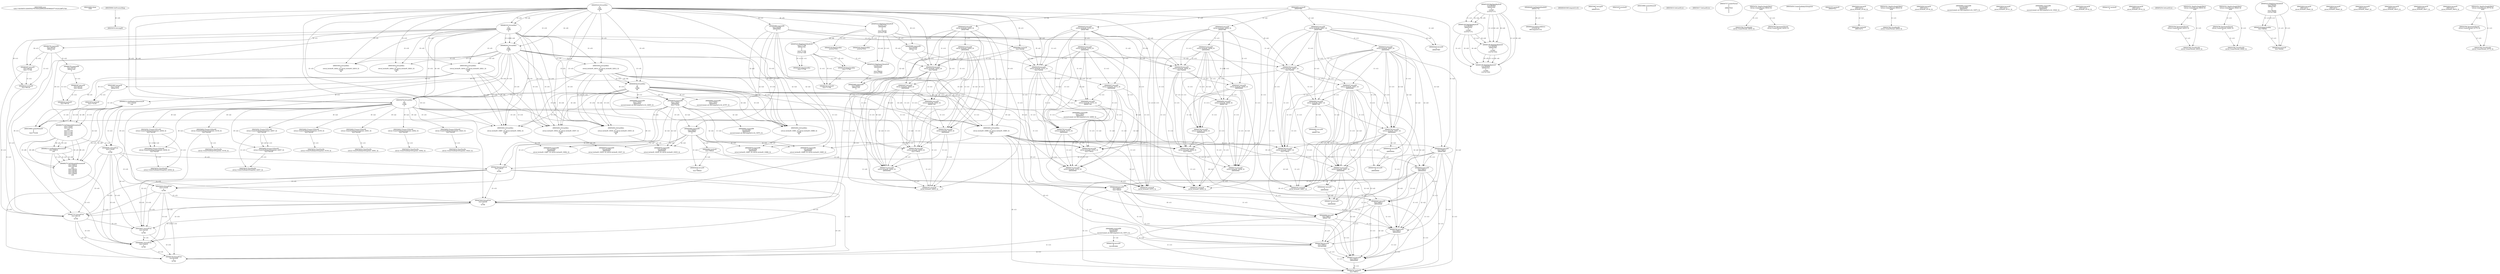 // Global SCDG with merge call
digraph {
	0 [label="268454688.main
bc6c1749356551cbd4d54ee79104b4add90ee0e5b566def377e5a4226ff727b9"]
	1 [label="268454699.Sleep
1000"]
	2 [label="268450908.GetProcessHeap
"]
	3 [label="268465424.VirtualAlloc
0
128
12288
4"]
	4 [label="268465190.RegOpenKeyExW
2147483650
268501000
0
131097
2147417172"]
	5 [label="268465489.wsprintfW
3221762048
268500964
0"]
	3 -> 5 [label="(0-->1)"]
	6 [label="268466183.VirtualAlloc
0
1024
12288
4"]
	3 -> 6 [label="(3-->3)"]
	3 -> 6 [label="(4-->4)"]
	7 [label="268466202.VirtualAlloc
0
3596
12288
4"]
	3 -> 7 [label="(3-->3)"]
	6 -> 7 [label="(3-->3)"]
	3 -> 7 [label="(4-->4)"]
	6 -> 7 [label="(4-->4)"]
	8 [label="268466212.GetWindowsDirectoryW
3221770240
256"]
	7 -> 8 [label="(0-->1)"]
	9 [label="268466270.GetVolumeInformationW
3221770240
3221770752
256
3221771776
3221771784
3221771780
3221771264
256"]
	7 -> 9 [label="(0-->1)"]
	8 -> 9 [label="(1-->1)"]
	8 -> 9 [label="(2-->3)"]
	8 -> 9 [label="(2-->8)"]
	10 [label="268465190.RegOpenKeyExW
2147483650
268501632
0
131097
2147417172"]
	4 -> 10 [label="(1-->1)"]
	4 -> 10 [label="(4-->4)"]
	4 -> 10 [label="(5-->5)"]
	11 [label="268466376.wsprintfW
3221766144
268501204
0"]
	6 -> 11 [label="(0-->1)"]
	12 [label="268466397.lstrcatW
3221766144
3221771788"]
	6 -> 12 [label="(0-->1)"]
	11 -> 12 [label="(1-->1)"]
	13 [label="268466409.GetModuleHandleW
268501752"]
	14 [label="268466416.GetProcAddress
270536744
RtlComputeCrc32"]
	13 -> 14 [label="(0-->1)"]
	15 [label="268466432.lstrlenW
3221766144"]
	6 -> 15 [label="(0-->1)"]
	11 -> 15 [label="(1-->1)"]
	12 -> 15 [label="(1-->1)"]
	16 [label="268466449.RtlComputeCrc32
"]
	17 [label="268466481.VirtualFree
3221770240
0
32768"]
	7 -> 17 [label="(0-->1)"]
	8 -> 17 [label="(1-->1)"]
	9 -> 17 [label="(1-->1)"]
	18 [label="268464882.lstrlenW
3221762048"]
	3 -> 18 [label="(0-->1)"]
	5 -> 18 [label="(1-->1)"]
	19 [label="268464893.lstrlenW
268497860"]
	20 [label="268453932.VirtualAlloc
0
retval_lstrlenW_32814_32_retval_lstrlenW_32812_32
12288
64"]
	3 -> 20 [label="(3-->3)"]
	6 -> 20 [label="(3-->3)"]
	7 -> 20 [label="(3-->3)"]
	21 [label="268453967.lstrcpyW
0
268497976"]
	22 [label="268453974.lstrlenW
0"]
	23 [label="268464425.lstrcatW
retval_lstrlenW_32827_32
268497860"]
	19 -> 23 [label="(1-->2)"]
	24 [label="268464433.lstrcatW
retval_lstrlenW_32827_32
268500944"]
	23 -> 24 [label="(1-->1)"]
	25 [label="268464439.lstrcatW
retval_lstrlenW_32827_32
3221762048"]
	23 -> 25 [label="(1-->1)"]
	24 -> 25 [label="(1-->1)"]
	3 -> 25 [label="(0-->2)"]
	5 -> 25 [label="(1-->2)"]
	18 -> 25 [label="(1-->2)"]
	26 [label="268464447.lstrcatW
retval_lstrlenW_32827_32
268500948"]
	23 -> 26 [label="(1-->1)"]
	24 -> 26 [label="(1-->1)"]
	25 -> 26 [label="(1-->1)"]
	27 [label="268464636.VirtualAlloc
0
66
12288
64"]
	3 -> 27 [label="(3-->3)"]
	6 -> 27 [label="(3-->3)"]
	7 -> 27 [label="(3-->3)"]
	20 -> 27 [label="(3-->3)"]
	20 -> 27 [label="(4-->4)"]
	28 [label="268464679.wsprintfW
3221778432
268500964
3221774336"]
	27 -> 28 [label="(0-->1)"]
	5 -> 28 [label="(2-->2)"]
	20 -> 28 [label="(0-->3)"]
	29 [label="268464692.lstrcatW
retval_lstrlenW_32827_32
268497764"]
	23 -> 29 [label="(1-->1)"]
	24 -> 29 [label="(1-->1)"]
	25 -> 29 [label="(1-->1)"]
	26 -> 29 [label="(1-->1)"]
	30 [label="268464700.lstrcatW
retval_lstrlenW_32827_32
268500944"]
	23 -> 30 [label="(1-->1)"]
	24 -> 30 [label="(1-->1)"]
	25 -> 30 [label="(1-->1)"]
	26 -> 30 [label="(1-->1)"]
	29 -> 30 [label="(1-->1)"]
	24 -> 30 [label="(2-->2)"]
	31 [label="268464706.lstrcatW
retval_lstrlenW_32827_32
3221778432"]
	23 -> 31 [label="(1-->1)"]
	24 -> 31 [label="(1-->1)"]
	25 -> 31 [label="(1-->1)"]
	26 -> 31 [label="(1-->1)"]
	29 -> 31 [label="(1-->1)"]
	30 -> 31 [label="(1-->1)"]
	27 -> 31 [label="(0-->2)"]
	28 -> 31 [label="(1-->2)"]
	32 [label="268464714.lstrcatW
retval_lstrlenW_32827_32
268500948"]
	23 -> 32 [label="(1-->1)"]
	24 -> 32 [label="(1-->1)"]
	25 -> 32 [label="(1-->1)"]
	26 -> 32 [label="(1-->1)"]
	29 -> 32 [label="(1-->1)"]
	30 -> 32 [label="(1-->1)"]
	31 -> 32 [label="(1-->1)"]
	26 -> 32 [label="(2-->2)"]
	33 [label="268464726.VirtualFree
3221778432
0
32768"]
	27 -> 33 [label="(0-->1)"]
	28 -> 33 [label="(1-->1)"]
	31 -> 33 [label="(2-->1)"]
	17 -> 33 [label="(3-->3)"]
	34 [label="268464767.lstrlenW
retval_lstrlenW_32827_32"]
	23 -> 34 [label="(1-->1)"]
	24 -> 34 [label="(1-->1)"]
	25 -> 34 [label="(1-->1)"]
	26 -> 34 [label="(1-->1)"]
	29 -> 34 [label="(1-->1)"]
	30 -> 34 [label="(1-->1)"]
	31 -> 34 [label="(1-->1)"]
	32 -> 34 [label="(1-->1)"]
	35 [label="268453998.CreateMutexW
0
0
0"]
	36 [label="268454010.GetLastError
"]
	37 [label="268454017.GetLastError
"]
	38 [label="268454043.VirtualFree
3221774336
0
32768"]
	20 -> 38 [label="(0-->1)"]
	28 -> 38 [label="(3-->1)"]
	17 -> 38 [label="(3-->3)"]
	33 -> 38 [label="(3-->3)"]
	39 [label="268467629.VirtualFree
3221762048
0
32768"]
	3 -> 39 [label="(0-->1)"]
	5 -> 39 [label="(1-->1)"]
	18 -> 39 [label="(1-->1)"]
	25 -> 39 [label="(2-->1)"]
	17 -> 39 [label="(3-->3)"]
	33 -> 39 [label="(3-->3)"]
	38 -> 39 [label="(3-->3)"]
	40 [label="268467737.VirtualFree
3221766144
0
32768"]
	6 -> 40 [label="(0-->1)"]
	11 -> 40 [label="(1-->1)"]
	12 -> 40 [label="(1-->1)"]
	15 -> 40 [label="(1-->1)"]
	17 -> 40 [label="(3-->3)"]
	33 -> 40 [label="(3-->3)"]
	38 -> 40 [label="(3-->3)"]
	39 -> 40 [label="(3-->3)"]
	41 [label="268454737.CreateThread
0
0
268447024
0
0
0"]
	42 [label="268454761.WaitForSingleObject
retval_CreateThread_32916_32
5000"]
	43 [label="268454790.CloseHandle
retval_CreateThread_32916_32"]
	42 -> 43 [label="(1-->1)"]
	44 [label="268454450.CreateToolhelp32Snapshot
2
0"]
	45 [label="268454476.VirtualAlloc
0
556
12288
4"]
	3 -> 45 [label="(3-->3)"]
	6 -> 45 [label="(3-->3)"]
	7 -> 45 [label="(3-->3)"]
	20 -> 45 [label="(3-->3)"]
	27 -> 45 [label="(3-->3)"]
	3 -> 45 [label="(4-->4)"]
	6 -> 45 [label="(4-->4)"]
	7 -> 45 [label="(4-->4)"]
	46 [label="268454533.lstrcmpiW
"]
	2 -> 46 [label="(0-->0)"]
	47 [label="268454602.Process32NextW
retval_CreateToolhelp32Snapshot_33154_32
3221782528"]
	45 -> 47 [label="(0-->2)"]
	48 [label="268454627.VirtualFree
3221782528
0
32768"]
	45 -> 48 [label="(0-->1)"]
	47 -> 48 [label="(2-->1)"]
	17 -> 48 [label="(3-->3)"]
	33 -> 48 [label="(3-->3)"]
	38 -> 48 [label="(3-->3)"]
	39 -> 48 [label="(3-->3)"]
	40 -> 48 [label="(3-->3)"]
	49 [label="268454634.CloseHandle
retval_CreateToolhelp32Snapshot_33154_32"]
	47 -> 49 [label="(1-->1)"]
	50 [label="268465190.RegOpenKeyExW
2147483650
268501000
0
131097
2147417052"]
	4 -> 50 [label="(1-->1)"]
	10 -> 50 [label="(1-->1)"]
	4 -> 50 [label="(2-->2)"]
	4 -> 50 [label="(4-->4)"]
	10 -> 50 [label="(4-->4)"]
	51 [label="268465489.wsprintfW
3221786624
268500964
0"]
	5 -> 51 [label="(2-->2)"]
	28 -> 51 [label="(2-->2)"]
	52 [label="268466212.GetWindowsDirectoryW
3221794816
256"]
	8 -> 52 [label="(2-->2)"]
	9 -> 52 [label="(3-->2)"]
	9 -> 52 [label="(8-->2)"]
	53 [label="268466270.GetVolumeInformationW
3221794816
3221795328
256
3221796352
3221796360
3221796356
3221795840
256"]
	52 -> 53 [label="(1-->1)"]
	8 -> 53 [label="(2-->3)"]
	9 -> 53 [label="(3-->3)"]
	9 -> 53 [label="(8-->3)"]
	52 -> 53 [label="(2-->3)"]
	8 -> 53 [label="(2-->8)"]
	9 -> 53 [label="(3-->8)"]
	9 -> 53 [label="(8-->8)"]
	52 -> 53 [label="(2-->8)"]
	54 [label="268465190.RegOpenKeyExW
2147483650
268501632
0
131097
2147417052"]
	4 -> 54 [label="(1-->1)"]
	10 -> 54 [label="(1-->1)"]
	50 -> 54 [label="(1-->1)"]
	10 -> 54 [label="(2-->2)"]
	4 -> 54 [label="(4-->4)"]
	10 -> 54 [label="(4-->4)"]
	50 -> 54 [label="(4-->4)"]
	50 -> 54 [label="(5-->5)"]
	55 [label="268466376.wsprintfW
3221790720
268501204
0"]
	11 -> 55 [label="(2-->2)"]
	56 [label="268466397.lstrcatW
3221790720
3221796364"]
	55 -> 56 [label="(1-->1)"]
	57 [label="268466432.lstrlenW
3221790720"]
	55 -> 57 [label="(1-->1)"]
	56 -> 57 [label="(1-->1)"]
	58 [label="268466481.VirtualFree
3221794816
0
32768"]
	52 -> 58 [label="(1-->1)"]
	53 -> 58 [label="(1-->1)"]
	17 -> 58 [label="(3-->3)"]
	33 -> 58 [label="(3-->3)"]
	38 -> 58 [label="(3-->3)"]
	39 -> 58 [label="(3-->3)"]
	40 -> 58 [label="(3-->3)"]
	48 -> 58 [label="(3-->3)"]
	59 [label="268464882.lstrlenW
3221786624"]
	51 -> 59 [label="(1-->1)"]
	60 [label="268452641.VirtualAlloc
0
retval_lstrlenW_33890_32_retval_lstrlenW_33885_32
12288
64"]
	3 -> 60 [label="(3-->3)"]
	6 -> 60 [label="(3-->3)"]
	7 -> 60 [label="(3-->3)"]
	20 -> 60 [label="(3-->3)"]
	27 -> 60 [label="(3-->3)"]
	45 -> 60 [label="(3-->3)"]
	20 -> 60 [label="(4-->4)"]
	27 -> 60 [label="(4-->4)"]
	61 [label="268464425.lstrcatW
3221798912
268497860"]
	60 -> 61 [label="(0-->1)"]
	19 -> 61 [label="(1-->2)"]
	23 -> 61 [label="(2-->2)"]
	62 [label="268464433.lstrcatW
3221798912
268500944"]
	60 -> 62 [label="(0-->1)"]
	61 -> 62 [label="(1-->1)"]
	24 -> 62 [label="(2-->2)"]
	30 -> 62 [label="(2-->2)"]
	63 [label="268464439.lstrcatW
3221798912
3221786624"]
	60 -> 63 [label="(0-->1)"]
	61 -> 63 [label="(1-->1)"]
	62 -> 63 [label="(1-->1)"]
	51 -> 63 [label="(1-->2)"]
	59 -> 63 [label="(1-->2)"]
	64 [label="268464447.lstrcatW
3221798912
268500948"]
	60 -> 64 [label="(0-->1)"]
	61 -> 64 [label="(1-->1)"]
	62 -> 64 [label="(1-->1)"]
	63 -> 64 [label="(1-->1)"]
	26 -> 64 [label="(2-->2)"]
	32 -> 64 [label="(2-->2)"]
	65 [label="268464662.wsprintfW
3221803008
268500952
unconstrained_ret_RtlComputeCrc32_33873_32"]
	66 [label="268464692.lstrcatW
3221798912
268497764"]
	60 -> 66 [label="(0-->1)"]
	61 -> 66 [label="(1-->1)"]
	62 -> 66 [label="(1-->1)"]
	63 -> 66 [label="(1-->1)"]
	64 -> 66 [label="(1-->1)"]
	29 -> 66 [label="(2-->2)"]
	67 [label="268464700.lstrcatW
3221798912
268500944"]
	60 -> 67 [label="(0-->1)"]
	61 -> 67 [label="(1-->1)"]
	62 -> 67 [label="(1-->1)"]
	63 -> 67 [label="(1-->1)"]
	64 -> 67 [label="(1-->1)"]
	66 -> 67 [label="(1-->1)"]
	24 -> 67 [label="(2-->2)"]
	30 -> 67 [label="(2-->2)"]
	62 -> 67 [label="(2-->2)"]
	68 [label="268464706.lstrcatW
3221798912
3221803008"]
	60 -> 68 [label="(0-->1)"]
	61 -> 68 [label="(1-->1)"]
	62 -> 68 [label="(1-->1)"]
	63 -> 68 [label="(1-->1)"]
	64 -> 68 [label="(1-->1)"]
	66 -> 68 [label="(1-->1)"]
	67 -> 68 [label="(1-->1)"]
	65 -> 68 [label="(1-->2)"]
	69 [label="268464714.lstrcatW
3221798912
268500948"]
	60 -> 69 [label="(0-->1)"]
	61 -> 69 [label="(1-->1)"]
	62 -> 69 [label="(1-->1)"]
	63 -> 69 [label="(1-->1)"]
	64 -> 69 [label="(1-->1)"]
	66 -> 69 [label="(1-->1)"]
	67 -> 69 [label="(1-->1)"]
	68 -> 69 [label="(1-->1)"]
	26 -> 69 [label="(2-->2)"]
	32 -> 69 [label="(2-->2)"]
	64 -> 69 [label="(2-->2)"]
	70 [label="268464726.VirtualFree
3221803008
0
32768"]
	65 -> 70 [label="(1-->1)"]
	68 -> 70 [label="(2-->1)"]
	17 -> 70 [label="(3-->3)"]
	33 -> 70 [label="(3-->3)"]
	38 -> 70 [label="(3-->3)"]
	39 -> 70 [label="(3-->3)"]
	40 -> 70 [label="(3-->3)"]
	48 -> 70 [label="(3-->3)"]
	58 -> 70 [label="(3-->3)"]
	71 [label="268464767.lstrlenW
3221798912"]
	60 -> 71 [label="(0-->1)"]
	61 -> 71 [label="(1-->1)"]
	62 -> 71 [label="(1-->1)"]
	63 -> 71 [label="(1-->1)"]
	64 -> 71 [label="(1-->1)"]
	66 -> 71 [label="(1-->1)"]
	67 -> 71 [label="(1-->1)"]
	68 -> 71 [label="(1-->1)"]
	69 -> 71 [label="(1-->1)"]
	72 [label="268452707.lstrlenW
268497912"]
	73 [label="268452834.lstrcpyW
268510272
retval_lstrlenW_35729_32"]
	74 [label="268452841.lstrlenW
268510272"]
	73 -> 74 [label="(1-->1)"]
	75 [label="268464662.wsprintfW
3221778432
268500952
unconstrained_ret_RtlComputeCrc32_32797_32"]
	27 -> 75 [label="(0-->1)"]
	76 [label="268454761.WaitForSingleObject
retval_CreateThread_32918_32
5000"]
	77 [label="268454790.CloseHandle
retval_CreateThread_32918_32"]
	76 -> 77 [label="(1-->1)"]
	78 [label="268454602.Process32NextW
retval_CreateToolhelp32Snapshot_33155_32
3221782528"]
	45 -> 78 [label="(0-->2)"]
	79 [label="268454634.CloseHandle
retval_CreateToolhelp32Snapshot_33155_32"]
	78 -> 79 [label="(1-->1)"]
	80 [label="268452641.VirtualAlloc
0
retval_lstrlenW_33891_32_retval_lstrlenW_33886_32
12288
64"]
	3 -> 80 [label="(3-->3)"]
	6 -> 80 [label="(3-->3)"]
	7 -> 80 [label="(3-->3)"]
	20 -> 80 [label="(3-->3)"]
	27 -> 80 [label="(3-->3)"]
	45 -> 80 [label="(3-->3)"]
	20 -> 80 [label="(4-->4)"]
	27 -> 80 [label="(4-->4)"]
	81 [label="268464662.wsprintfW
3221803008
268500952
unconstrained_ret_RtlComputeCrc32_33874_32"]
	75 -> 81 [label="(2-->2)"]
	82 [label="268452834.lstrcpyW
268510272
retval_lstrlenW_35730_32"]
	83 [label="268465223.RegQueryValueExW
2147417376
268500984
0
0
3221762048
2147417188"]
	3 -> 83 [label="(0-->5)"]
	84 [label="268465239.RegCloseKey
2147417376"]
	83 -> 84 [label="(1-->1)"]
	85 [label="268465489.wsprintfW
3221762048
268501104
0"]
	3 -> 85 [label="(0-->1)"]
	83 -> 85 [label="(5-->1)"]
	86 [label="268453932.VirtualAlloc
0
retval_lstrlenW_32818_32_retval_lstrlenW_32821_32
12288
64"]
	3 -> 86 [label="(3-->3)"]
	6 -> 86 [label="(3-->3)"]
	7 -> 86 [label="(3-->3)"]
	87 [label="268453967.lstrcpyW
3221774336
268497976"]
	86 -> 87 [label="(0-->1)"]
	88 [label="268453974.lstrlenW
3221774336"]
	86 -> 88 [label="(0-->1)"]
	87 -> 88 [label="(1-->1)"]
	89 [label="268464425.lstrcatW
retval_lstrlenW_32835_32
268497860"]
	19 -> 89 [label="(1-->2)"]
	90 [label="268464433.lstrcatW
retval_lstrlenW_32835_32
268500944"]
	89 -> 90 [label="(1-->1)"]
	91 [label="268464439.lstrcatW
retval_lstrlenW_32835_32
3221762048"]
	89 -> 91 [label="(1-->1)"]
	90 -> 91 [label="(1-->1)"]
	3 -> 91 [label="(0-->2)"]
	18 -> 91 [label="(1-->2)"]
	83 -> 91 [label="(5-->2)"]
	85 -> 91 [label="(1-->2)"]
	92 [label="268464447.lstrcatW
retval_lstrlenW_32835_32
268500948"]
	89 -> 92 [label="(1-->1)"]
	90 -> 92 [label="(1-->1)"]
	91 -> 92 [label="(1-->1)"]
	93 [label="268464692.lstrcatW
retval_lstrlenW_32835_32
268497764"]
	89 -> 93 [label="(1-->1)"]
	90 -> 93 [label="(1-->1)"]
	91 -> 93 [label="(1-->1)"]
	92 -> 93 [label="(1-->1)"]
	94 [label="268464700.lstrcatW
retval_lstrlenW_32835_32
268500944"]
	89 -> 94 [label="(1-->1)"]
	90 -> 94 [label="(1-->1)"]
	91 -> 94 [label="(1-->1)"]
	92 -> 94 [label="(1-->1)"]
	93 -> 94 [label="(1-->1)"]
	90 -> 94 [label="(2-->2)"]
	95 [label="268464706.lstrcatW
retval_lstrlenW_32835_32
3221778432"]
	89 -> 95 [label="(1-->1)"]
	90 -> 95 [label="(1-->1)"]
	91 -> 95 [label="(1-->1)"]
	92 -> 95 [label="(1-->1)"]
	93 -> 95 [label="(1-->1)"]
	94 -> 95 [label="(1-->1)"]
	27 -> 95 [label="(0-->2)"]
	28 -> 95 [label="(1-->2)"]
	96 [label="268464714.lstrcatW
retval_lstrlenW_32835_32
268500948"]
	89 -> 96 [label="(1-->1)"]
	90 -> 96 [label="(1-->1)"]
	91 -> 96 [label="(1-->1)"]
	92 -> 96 [label="(1-->1)"]
	93 -> 96 [label="(1-->1)"]
	94 -> 96 [label="(1-->1)"]
	95 -> 96 [label="(1-->1)"]
	92 -> 96 [label="(2-->2)"]
	97 [label="268464767.lstrlenW
retval_lstrlenW_32835_32"]
	89 -> 97 [label="(1-->1)"]
	90 -> 97 [label="(1-->1)"]
	91 -> 97 [label="(1-->1)"]
	92 -> 97 [label="(1-->1)"]
	93 -> 97 [label="(1-->1)"]
	94 -> 97 [label="(1-->1)"]
	95 -> 97 [label="(1-->1)"]
	96 -> 97 [label="(1-->1)"]
	98 [label="268453998.CreateMutexW
0
0
3221774336"]
	28 -> 98 [label="(3-->3)"]
	86 -> 98 [label="(0-->3)"]
	87 -> 98 [label="(1-->3)"]
	88 -> 98 [label="(1-->3)"]
	99 [label="268454501.Process32FirstW
retval_CreateToolhelp32Snapshot_32936_32
3221782528"]
	45 -> 99 [label="(0-->2)"]
	100 [label="268454602.Process32NextW
retval_CreateToolhelp32Snapshot_32936_32
3221782528"]
	99 -> 100 [label="(1-->1)"]
	45 -> 100 [label="(0-->2)"]
	99 -> 100 [label="(2-->2)"]
	101 [label="268454634.CloseHandle
retval_CreateToolhelp32Snapshot_32936_32"]
	99 -> 101 [label="(1-->1)"]
	100 -> 101 [label="(1-->1)"]
	102 [label="268452641.VirtualAlloc
0
retval_lstrlenW_33887_32_retval_lstrlenW_33892_32
12288
64"]
	3 -> 102 [label="(3-->3)"]
	6 -> 102 [label="(3-->3)"]
	7 -> 102 [label="(3-->3)"]
	27 -> 102 [label="(3-->3)"]
	45 -> 102 [label="(3-->3)"]
	86 -> 102 [label="(3-->3)"]
	27 -> 102 [label="(4-->4)"]
	86 -> 102 [label="(4-->4)"]
	103 [label="268464662.wsprintfW
3221803008
268500952
unconstrained_ret_RtlComputeCrc32_33875_32"]
	104 [label="268452834.lstrcpyW
268510272
retval_lstrlenW_35731_32"]
	105 [label="268454780.TerminateThread
retval_CreateThread_32916_32
0"]
	42 -> 105 [label="(1-->1)"]
	106 [label="268454501.Process32FirstW
retval_CreateToolhelp32Snapshot_32937_32
3221782528"]
	45 -> 106 [label="(0-->2)"]
	107 [label="268454602.Process32NextW
retval_CreateToolhelp32Snapshot_32937_32
3221782528"]
	106 -> 107 [label="(1-->1)"]
	45 -> 107 [label="(0-->2)"]
	106 -> 107 [label="(2-->2)"]
	108 [label="268454634.CloseHandle
retval_CreateToolhelp32Snapshot_32937_32"]
	106 -> 108 [label="(1-->1)"]
	107 -> 108 [label="(1-->1)"]
	109 [label="268452641.VirtualAlloc
0
retval_lstrlenW_33930_32_retval_lstrlenW_33935_32
12288
64"]
	3 -> 109 [label="(3-->3)"]
	6 -> 109 [label="(3-->3)"]
	7 -> 109 [label="(3-->3)"]
	20 -> 109 [label="(3-->3)"]
	27 -> 109 [label="(3-->3)"]
	45 -> 109 [label="(3-->3)"]
	20 -> 109 [label="(4-->4)"]
	27 -> 109 [label="(4-->4)"]
	110 [label="268464662.wsprintfW
3221803008
268500952
unconstrained_ret_RtlComputeCrc32_33920_32"]
	111 [label="268452834.lstrcpyW
268510272
retval_lstrlenW_35732_32"]
	112 [label="268464425.lstrcatW
0
268497860"]
	19 -> 112 [label="(1-->2)"]
	23 -> 112 [label="(2-->2)"]
	113 [label="268464433.lstrcatW
0
268500944"]
	24 -> 113 [label="(2-->2)"]
	30 -> 113 [label="(2-->2)"]
	114 [label="268464439.lstrcatW
0
3221786624"]
	51 -> 114 [label="(1-->2)"]
	59 -> 114 [label="(1-->2)"]
	115 [label="268464447.lstrcatW
0
268500948"]
	26 -> 115 [label="(2-->2)"]
	32 -> 115 [label="(2-->2)"]
	116 [label="268464692.lstrcatW
0
268497764"]
	29 -> 116 [label="(2-->2)"]
	117 [label="268464700.lstrcatW
0
268500944"]
	24 -> 117 [label="(2-->2)"]
	30 -> 117 [label="(2-->2)"]
	113 -> 117 [label="(2-->2)"]
	118 [label="268464706.lstrcatW
0
3221803008"]
	65 -> 118 [label="(1-->2)"]
	119 [label="268464714.lstrcatW
0
268500948"]
	26 -> 119 [label="(2-->2)"]
	32 -> 119 [label="(2-->2)"]
	115 -> 119 [label="(2-->2)"]
	120 [label="268464767.lstrlenW
0"]
	121 [label="268452834.lstrcpyW
268510272
retval_lstrlenW_35733_32"]
	122 [label="268465223.RegQueryValueExW
3221771788
268501592
0
0
3221771788
2147417188"]
	83 -> 122 [label="(6-->6)"]
	123 [label="268465239.RegCloseKey
3221771788"]
	122 -> 123 [label="(1-->1)"]
	122 -> 123 [label="(5-->1)"]
	124 [label="268466320.lstrlenW
3221771788"]
	122 -> 124 [label="(1-->1)"]
	122 -> 124 [label="(5-->1)"]
	123 -> 124 [label="(1-->1)"]
	125 [label="268465254.GetLastError
"]
	126 [label="268465263.RegCloseKey
2147417376"]
	83 -> 126 [label="(1-->1)"]
	127 [label="268464662.wsprintfW
3221778432
268500952
unconstrained_ret_RtlComputeCrc32_32805_32"]
	27 -> 127 [label="(0-->1)"]
	128 [label="268454761.WaitForSingleObject
retval_CreateThread_32919_32
5000"]
	129 [label="268454780.TerminateThread
retval_CreateThread_32919_32
0"]
	128 -> 129 [label="(1-->1)"]
	130 [label="268454790.CloseHandle
retval_CreateThread_32919_32"]
	128 -> 130 [label="(1-->1)"]
	129 -> 130 [label="(1-->1)"]
	131 [label="268454602.Process32NextW
retval_CreateToolhelp32Snapshot_32941_32
3221782528"]
	45 -> 131 [label="(0-->2)"]
	132 [label="268454634.CloseHandle
retval_CreateToolhelp32Snapshot_32941_32"]
	131 -> 132 [label="(1-->1)"]
	133 [label="268465223.RegQueryValueExW
2147417376
268500984
0
0
3221786624
2147417068"]
	83 -> 133 [label="(1-->1)"]
	84 -> 133 [label="(1-->1)"]
	83 -> 133 [label="(2-->2)"]
	134 [label="268453932.VirtualAlloc
0
retval_lstrlenW_32822_32_retval_lstrlenW_32819_32
12288
64"]
	3 -> 134 [label="(3-->3)"]
	6 -> 134 [label="(3-->3)"]
	7 -> 134 [label="(3-->3)"]
	135 [label="268464425.lstrcatW
retval_lstrlenW_32836_32
268497860"]
	19 -> 135 [label="(1-->2)"]
	136 [label="268464433.lstrcatW
retval_lstrlenW_32836_32
268500944"]
	135 -> 136 [label="(1-->1)"]
	137 [label="268464439.lstrcatW
retval_lstrlenW_32836_32
3221762048"]
	135 -> 137 [label="(1-->1)"]
	136 -> 137 [label="(1-->1)"]
	3 -> 137 [label="(0-->2)"]
	5 -> 137 [label="(1-->2)"]
	18 -> 137 [label="(1-->2)"]
	83 -> 137 [label="(5-->2)"]
	138 [label="268464447.lstrcatW
retval_lstrlenW_32836_32
268500948"]
	135 -> 138 [label="(1-->1)"]
	136 -> 138 [label="(1-->1)"]
	137 -> 138 [label="(1-->1)"]
	139 [label="268464662.wsprintfW
3221778432
268500952
unconstrained_ret_RtlComputeCrc32_32806_32"]
	27 -> 139 [label="(0-->1)"]
	140 [label="268464692.lstrcatW
retval_lstrlenW_32836_32
268497764"]
	135 -> 140 [label="(1-->1)"]
	136 -> 140 [label="(1-->1)"]
	137 -> 140 [label="(1-->1)"]
	138 -> 140 [label="(1-->1)"]
	141 [label="268464700.lstrcatW
retval_lstrlenW_32836_32
268500944"]
	135 -> 141 [label="(1-->1)"]
	136 -> 141 [label="(1-->1)"]
	137 -> 141 [label="(1-->1)"]
	138 -> 141 [label="(1-->1)"]
	140 -> 141 [label="(1-->1)"]
	136 -> 141 [label="(2-->2)"]
	142 [label="268464706.lstrcatW
retval_lstrlenW_32836_32
3221778432"]
	135 -> 142 [label="(1-->1)"]
	136 -> 142 [label="(1-->1)"]
	137 -> 142 [label="(1-->1)"]
	138 -> 142 [label="(1-->1)"]
	140 -> 142 [label="(1-->1)"]
	141 -> 142 [label="(1-->1)"]
	27 -> 142 [label="(0-->2)"]
	139 -> 142 [label="(1-->2)"]
	143 [label="268464714.lstrcatW
retval_lstrlenW_32836_32
268500948"]
	135 -> 143 [label="(1-->1)"]
	136 -> 143 [label="(1-->1)"]
	137 -> 143 [label="(1-->1)"]
	138 -> 143 [label="(1-->1)"]
	140 -> 143 [label="(1-->1)"]
	141 -> 143 [label="(1-->1)"]
	142 -> 143 [label="(1-->1)"]
	138 -> 143 [label="(2-->2)"]
	144 [label="268464767.lstrlenW
retval_lstrlenW_32836_32"]
	135 -> 144 [label="(1-->1)"]
	136 -> 144 [label="(1-->1)"]
	137 -> 144 [label="(1-->1)"]
	138 -> 144 [label="(1-->1)"]
	140 -> 144 [label="(1-->1)"]
	141 -> 144 [label="(1-->1)"]
	142 -> 144 [label="(1-->1)"]
	143 -> 144 [label="(1-->1)"]
	145 [label="268454761.WaitForSingleObject
retval_CreateThread_32920_32
5000"]
	146 [label="268454780.TerminateThread
retval_CreateThread_32920_32
0"]
	145 -> 146 [label="(1-->1)"]
	147 [label="268454790.CloseHandle
retval_CreateThread_32920_32"]
	145 -> 147 [label="(1-->1)"]
	146 -> 147 [label="(1-->1)"]
	148 [label="268454602.Process32NextW
retval_CreateToolhelp32Snapshot_32942_32
3221782528"]
	45 -> 148 [label="(0-->2)"]
	149 [label="268454634.CloseHandle
retval_CreateToolhelp32Snapshot_32942_32"]
	148 -> 149 [label="(1-->1)"]
	150 [label="268465489.wsprintfW
3221786624
268501104
0"]
	133 -> 150 [label="(5-->1)"]
	85 -> 150 [label="(2-->2)"]
	151 [label="268465223.RegQueryValueExW
3221796364
268501592
0
0
3221796364
2147417068"]
	152 [label="268465239.RegCloseKey
3221796364"]
	151 -> 152 [label="(1-->1)"]
	151 -> 152 [label="(5-->1)"]
	153 [label="268466320.lstrlenW
3221796364"]
	151 -> 153 [label="(1-->1)"]
	151 -> 153 [label="(5-->1)"]
	152 -> 153 [label="(1-->1)"]
	154 [label="268464679.wsprintfW
3221803008
268500964
retval_lstrlenW_33890_32_retval_lstrlenW_33885_32"]
	5 -> 154 [label="(2-->2)"]
	28 -> 154 [label="(2-->2)"]
	51 -> 154 [label="(2-->2)"]
	60 -> 154 [label="(2-->3)"]
	155 [label="268452834.lstrcpyW
268510272
retval_lstrlenW_34463_32"]
	156 [label="268464679.wsprintfW
3221803008
268500964
retval_lstrlenW_33887_32_retval_lstrlenW_33892_32"]
	28 -> 156 [label="(2-->2)"]
	51 -> 156 [label="(2-->2)"]
	102 -> 156 [label="(2-->3)"]
	157 [label="268452834.lstrcpyW
268510272
retval_lstrlenW_34465_32"]
	158 [label="268452834.lstrcpyW
268510272
retval_lstrlenW_34467_32"]
	159 [label="268464679.wsprintfW
3221803008
268500964
retval_lstrlenW_33891_32_retval_lstrlenW_33886_32"]
	5 -> 159 [label="(2-->2)"]
	51 -> 159 [label="(2-->2)"]
	80 -> 159 [label="(2-->3)"]
	160 [label="268452834.lstrcpyW
268510272
retval_lstrlenW_34975_32"]
	161 [label="268464679.wsprintfW
3221803008
268500964
retval_lstrlenW_33930_32_retval_lstrlenW_33935_32"]
	5 -> 161 [label="(2-->2)"]
	28 -> 161 [label="(2-->2)"]
	51 -> 161 [label="(2-->2)"]
	109 -> 161 [label="(2-->3)"]
	162 [label="268452834.lstrcpyW
268510272
retval_lstrlenW_34977_32"]
	163 [label="268452641.VirtualAlloc
0
retval_lstrlenW_33932_32_retval_lstrlenW_33937_32
12288
64"]
	3 -> 163 [label="(3-->3)"]
	6 -> 163 [label="(3-->3)"]
	7 -> 163 [label="(3-->3)"]
	27 -> 163 [label="(3-->3)"]
	45 -> 163 [label="(3-->3)"]
	86 -> 163 [label="(3-->3)"]
	27 -> 163 [label="(4-->4)"]
	86 -> 163 [label="(4-->4)"]
	164 [label="268464679.wsprintfW
3221803008
268500964
retval_lstrlenW_33932_32_retval_lstrlenW_33937_32"]
	51 -> 164 [label="(2-->2)"]
	163 -> 164 [label="(2-->3)"]
	165 [label="268452834.lstrcpyW
268510272
retval_lstrlenW_34979_32"]
	166 [label="268465263.RegCloseKey
3221771788"]
	122 -> 166 [label="(1-->1)"]
	122 -> 166 [label="(5-->1)"]
	167 [label="268453932.VirtualAlloc
0
retval_lstrlenW_32824_32_retval_lstrlenW_32823_32
12288
64"]
	3 -> 167 [label="(3-->3)"]
	6 -> 167 [label="(3-->3)"]
	7 -> 167 [label="(3-->3)"]
	168 [label="268464425.lstrcatW
retval_lstrlenW_33372_32
268497860"]
	19 -> 168 [label="(1-->2)"]
	169 [label="268464433.lstrcatW
retval_lstrlenW_33372_32
268500944"]
	168 -> 169 [label="(1-->1)"]
	170 [label="268464439.lstrcatW
retval_lstrlenW_33372_32
3221762048"]
	168 -> 170 [label="(1-->1)"]
	169 -> 170 [label="(1-->1)"]
	3 -> 170 [label="(0-->2)"]
	18 -> 170 [label="(1-->2)"]
	83 -> 170 [label="(5-->2)"]
	85 -> 170 [label="(1-->2)"]
	171 [label="268464447.lstrcatW
retval_lstrlenW_33372_32
268500948"]
	168 -> 171 [label="(1-->1)"]
	169 -> 171 [label="(1-->1)"]
	170 -> 171 [label="(1-->1)"]
	172 [label="268464692.lstrcatW
retval_lstrlenW_33372_32
268497764"]
	168 -> 172 [label="(1-->1)"]
	169 -> 172 [label="(1-->1)"]
	170 -> 172 [label="(1-->1)"]
	171 -> 172 [label="(1-->1)"]
	173 [label="268464700.lstrcatW
retval_lstrlenW_33372_32
268500944"]
	168 -> 173 [label="(1-->1)"]
	169 -> 173 [label="(1-->1)"]
	170 -> 173 [label="(1-->1)"]
	171 -> 173 [label="(1-->1)"]
	172 -> 173 [label="(1-->1)"]
	169 -> 173 [label="(2-->2)"]
	174 [label="268464706.lstrcatW
retval_lstrlenW_33372_32
3221778432"]
	168 -> 174 [label="(1-->1)"]
	169 -> 174 [label="(1-->1)"]
	170 -> 174 [label="(1-->1)"]
	171 -> 174 [label="(1-->1)"]
	172 -> 174 [label="(1-->1)"]
	173 -> 174 [label="(1-->1)"]
	27 -> 174 [label="(0-->2)"]
	28 -> 174 [label="(1-->2)"]
	175 [label="268464714.lstrcatW
retval_lstrlenW_33372_32
268500948"]
	168 -> 175 [label="(1-->1)"]
	169 -> 175 [label="(1-->1)"]
	170 -> 175 [label="(1-->1)"]
	171 -> 175 [label="(1-->1)"]
	172 -> 175 [label="(1-->1)"]
	173 -> 175 [label="(1-->1)"]
	174 -> 175 [label="(1-->1)"]
	171 -> 175 [label="(2-->2)"]
	176 [label="268464767.lstrlenW
retval_lstrlenW_33372_32"]
	168 -> 176 [label="(1-->1)"]
	169 -> 176 [label="(1-->1)"]
	170 -> 176 [label="(1-->1)"]
	171 -> 176 [label="(1-->1)"]
	172 -> 176 [label="(1-->1)"]
	173 -> 176 [label="(1-->1)"]
	174 -> 176 [label="(1-->1)"]
	175 -> 176 [label="(1-->1)"]
	177 [label="268454761.WaitForSingleObject
retval_CreateThread_33770_32
5000"]
	178 [label="268454780.TerminateThread
retval_CreateThread_33770_32
0"]
	177 -> 178 [label="(1-->1)"]
	179 [label="268454790.CloseHandle
retval_CreateThread_33770_32"]
	177 -> 179 [label="(1-->1)"]
	178 -> 179 [label="(1-->1)"]
	180 [label="268454602.Process32NextW
retval_CreateToolhelp32Snapshot_34423_32
3221782528"]
	45 -> 180 [label="(0-->2)"]
	181 [label="268454634.CloseHandle
retval_CreateToolhelp32Snapshot_34423_32"]
	180 -> 181 [label="(1-->1)"]
}
